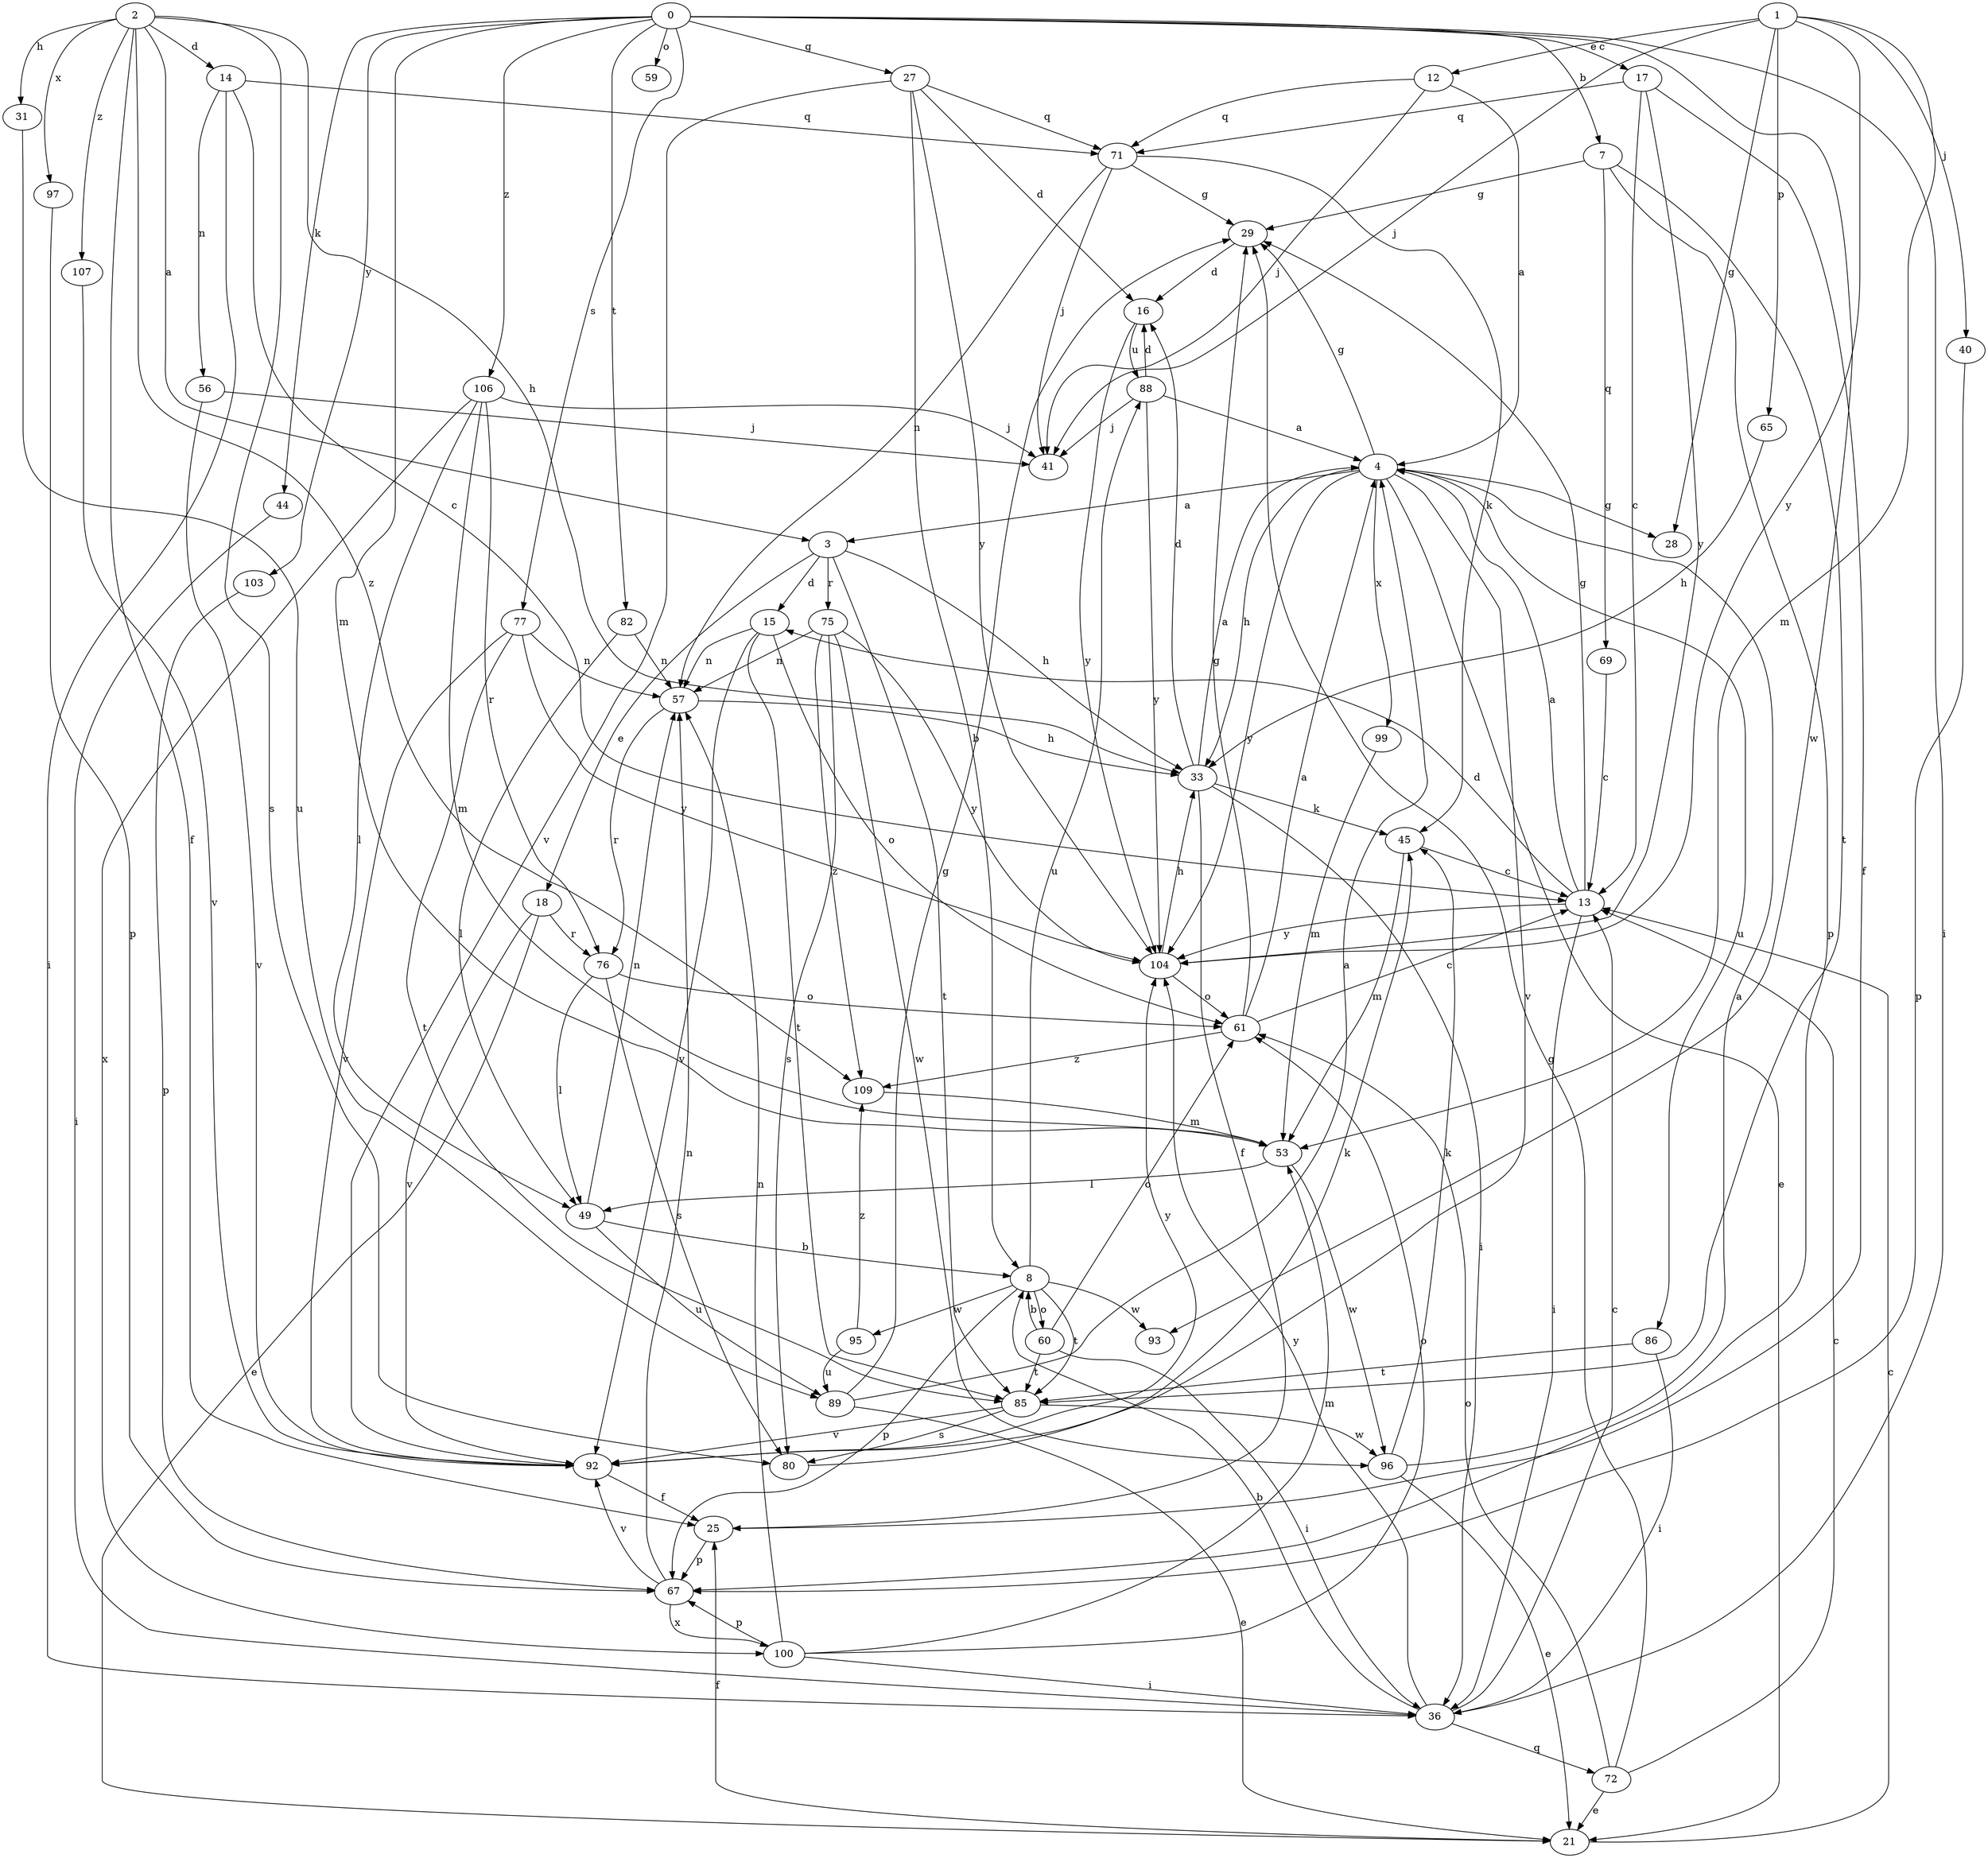 strict digraph  {
0;
1;
2;
3;
4;
7;
8;
12;
13;
14;
15;
16;
17;
18;
21;
25;
27;
28;
29;
31;
33;
36;
40;
41;
44;
45;
49;
53;
56;
57;
59;
60;
61;
65;
67;
69;
71;
72;
75;
76;
77;
80;
82;
85;
86;
88;
89;
92;
93;
95;
96;
97;
99;
100;
103;
104;
106;
107;
109;
0 -> 7  [label=b];
0 -> 17  [label=e];
0 -> 27  [label=g];
0 -> 36  [label=i];
0 -> 44  [label=k];
0 -> 53  [label=m];
0 -> 59  [label=o];
0 -> 77  [label=s];
0 -> 82  [label=t];
0 -> 93  [label=w];
0 -> 103  [label=y];
0 -> 106  [label=z];
1 -> 12  [label=c];
1 -> 28  [label=g];
1 -> 40  [label=j];
1 -> 41  [label=j];
1 -> 53  [label=m];
1 -> 65  [label=p];
1 -> 104  [label=y];
2 -> 3  [label=a];
2 -> 14  [label=d];
2 -> 25  [label=f];
2 -> 31  [label=h];
2 -> 33  [label=h];
2 -> 80  [label=s];
2 -> 97  [label=x];
2 -> 107  [label=z];
2 -> 109  [label=z];
3 -> 15  [label=d];
3 -> 18  [label=e];
3 -> 33  [label=h];
3 -> 75  [label=r];
3 -> 85  [label=t];
4 -> 3  [label=a];
4 -> 21  [label=e];
4 -> 28  [label=g];
4 -> 29  [label=g];
4 -> 33  [label=h];
4 -> 86  [label=u];
4 -> 92  [label=v];
4 -> 99  [label=x];
4 -> 104  [label=y];
7 -> 29  [label=g];
7 -> 67  [label=p];
7 -> 69  [label=q];
7 -> 85  [label=t];
8 -> 60  [label=o];
8 -> 67  [label=p];
8 -> 85  [label=t];
8 -> 88  [label=u];
8 -> 93  [label=w];
8 -> 95  [label=w];
12 -> 4  [label=a];
12 -> 41  [label=j];
12 -> 71  [label=q];
13 -> 4  [label=a];
13 -> 15  [label=d];
13 -> 29  [label=g];
13 -> 36  [label=i];
13 -> 104  [label=y];
14 -> 13  [label=c];
14 -> 36  [label=i];
14 -> 56  [label=n];
14 -> 71  [label=q];
15 -> 57  [label=n];
15 -> 61  [label=o];
15 -> 85  [label=t];
15 -> 92  [label=v];
16 -> 88  [label=u];
16 -> 104  [label=y];
17 -> 13  [label=c];
17 -> 25  [label=f];
17 -> 71  [label=q];
17 -> 104  [label=y];
18 -> 21  [label=e];
18 -> 76  [label=r];
18 -> 92  [label=v];
21 -> 13  [label=c];
21 -> 25  [label=f];
25 -> 67  [label=p];
27 -> 8  [label=b];
27 -> 16  [label=d];
27 -> 71  [label=q];
27 -> 92  [label=v];
27 -> 104  [label=y];
29 -> 16  [label=d];
31 -> 89  [label=u];
33 -> 4  [label=a];
33 -> 16  [label=d];
33 -> 25  [label=f];
33 -> 36  [label=i];
33 -> 45  [label=k];
36 -> 8  [label=b];
36 -> 13  [label=c];
36 -> 72  [label=q];
36 -> 104  [label=y];
40 -> 67  [label=p];
44 -> 36  [label=i];
45 -> 13  [label=c];
45 -> 53  [label=m];
49 -> 8  [label=b];
49 -> 57  [label=n];
49 -> 89  [label=u];
53 -> 49  [label=l];
53 -> 96  [label=w];
56 -> 41  [label=j];
56 -> 92  [label=v];
57 -> 33  [label=h];
57 -> 76  [label=r];
60 -> 8  [label=b];
60 -> 36  [label=i];
60 -> 61  [label=o];
60 -> 85  [label=t];
61 -> 4  [label=a];
61 -> 13  [label=c];
61 -> 29  [label=g];
61 -> 109  [label=z];
65 -> 33  [label=h];
67 -> 57  [label=n];
67 -> 92  [label=v];
67 -> 100  [label=x];
69 -> 13  [label=c];
71 -> 29  [label=g];
71 -> 41  [label=j];
71 -> 45  [label=k];
71 -> 57  [label=n];
72 -> 13  [label=c];
72 -> 21  [label=e];
72 -> 29  [label=g];
72 -> 61  [label=o];
75 -> 57  [label=n];
75 -> 80  [label=s];
75 -> 96  [label=w];
75 -> 104  [label=y];
75 -> 109  [label=z];
76 -> 49  [label=l];
76 -> 61  [label=o];
76 -> 80  [label=s];
77 -> 57  [label=n];
77 -> 85  [label=t];
77 -> 92  [label=v];
77 -> 104  [label=y];
80 -> 45  [label=k];
82 -> 49  [label=l];
82 -> 57  [label=n];
85 -> 80  [label=s];
85 -> 92  [label=v];
85 -> 96  [label=w];
86 -> 36  [label=i];
86 -> 85  [label=t];
88 -> 4  [label=a];
88 -> 16  [label=d];
88 -> 41  [label=j];
88 -> 104  [label=y];
89 -> 4  [label=a];
89 -> 21  [label=e];
89 -> 29  [label=g];
92 -> 25  [label=f];
92 -> 104  [label=y];
95 -> 89  [label=u];
95 -> 109  [label=z];
96 -> 4  [label=a];
96 -> 21  [label=e];
96 -> 45  [label=k];
97 -> 67  [label=p];
99 -> 53  [label=m];
100 -> 36  [label=i];
100 -> 53  [label=m];
100 -> 57  [label=n];
100 -> 61  [label=o];
100 -> 67  [label=p];
103 -> 67  [label=p];
104 -> 33  [label=h];
104 -> 61  [label=o];
106 -> 41  [label=j];
106 -> 49  [label=l];
106 -> 53  [label=m];
106 -> 76  [label=r];
106 -> 100  [label=x];
107 -> 92  [label=v];
109 -> 53  [label=m];
}
